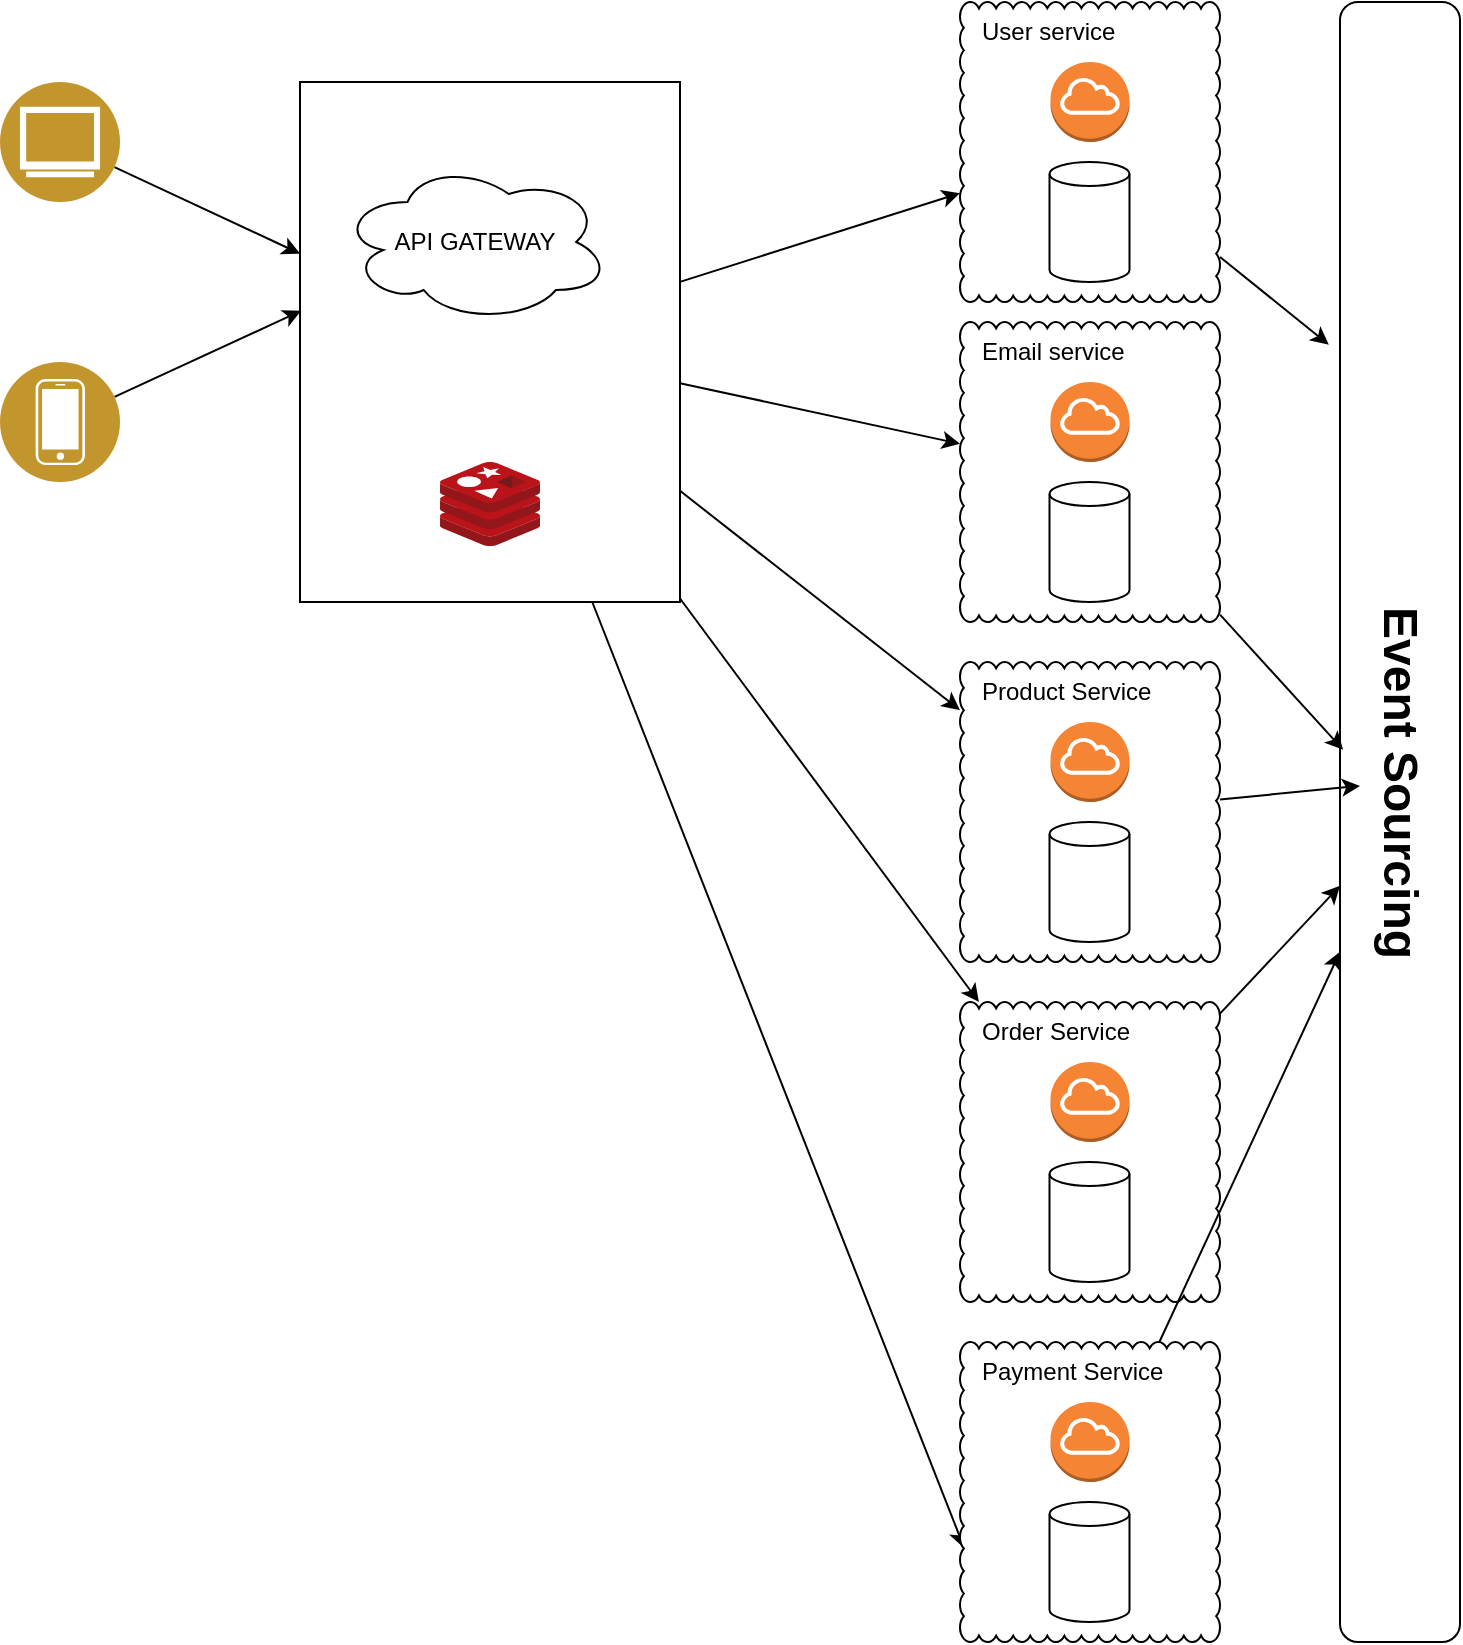 <mxfile>
    <diagram id="ZMSCtV-wzWuAzTgT9GH1" name="Page-1">
        <mxGraphModel dx="1180" dy="1036" grid="1" gridSize="10" guides="1" tooltips="1" connect="1" arrows="1" fold="1" page="1" pageScale="1" pageWidth="850" pageHeight="1100" math="0" shadow="0">
            <root>
                <mxCell id="0"/>
                <mxCell id="1" parent="0"/>
                <mxCell id="7" style="edgeStyle=none;html=1;" edge="1" parent="1" source="2" target="4">
                    <mxGeometry relative="1" as="geometry"/>
                </mxCell>
                <mxCell id="2" value="" style="aspect=fixed;perimeter=ellipsePerimeter;html=1;align=center;shadow=0;dashed=0;fontColor=#4277BB;labelBackgroundColor=#ffffff;fontSize=12;spacingTop=3;image;image=img/lib/ibm/users/browser.svg;" vertex="1" parent="1">
                    <mxGeometry x="60" y="80" width="60" height="60" as="geometry"/>
                </mxCell>
                <mxCell id="8" style="edgeStyle=none;html=1;entryX=0.003;entryY=0.44;entryDx=0;entryDy=0;entryPerimeter=0;" edge="1" parent="1" source="3" target="4">
                    <mxGeometry relative="1" as="geometry"/>
                </mxCell>
                <mxCell id="3" value="" style="aspect=fixed;perimeter=ellipsePerimeter;html=1;align=center;shadow=0;dashed=0;fontColor=#4277BB;labelBackgroundColor=#ffffff;fontSize=12;spacingTop=3;image;image=img/lib/ibm/users/device.svg;" vertex="1" parent="1">
                    <mxGeometry x="60" y="220" width="60" height="60" as="geometry"/>
                </mxCell>
                <mxCell id="49" style="edgeStyle=none;html=1;" edge="1" parent="1" source="4" target="10">
                    <mxGeometry relative="1" as="geometry"/>
                </mxCell>
                <mxCell id="50" style="edgeStyle=none;html=1;" edge="1" parent="1" source="4" target="17">
                    <mxGeometry relative="1" as="geometry"/>
                </mxCell>
                <mxCell id="51" style="edgeStyle=none;html=1;" edge="1" parent="1" source="4" target="22">
                    <mxGeometry relative="1" as="geometry"/>
                </mxCell>
                <mxCell id="52" style="edgeStyle=none;html=1;" edge="1" parent="1" source="4" target="27">
                    <mxGeometry relative="1" as="geometry"/>
                </mxCell>
                <mxCell id="53" style="edgeStyle=none;html=1;entryX=0.017;entryY=0.688;entryDx=0;entryDy=0;entryPerimeter=0;" edge="1" parent="1" source="4" target="32">
                    <mxGeometry relative="1" as="geometry"/>
                </mxCell>
                <mxCell id="4" value="" style="whiteSpace=wrap;html=1;" vertex="1" parent="1">
                    <mxGeometry x="210" y="80" width="190" height="260" as="geometry"/>
                </mxCell>
                <mxCell id="5" value="" style="sketch=0;aspect=fixed;html=1;points=[];align=center;image;fontSize=12;image=img/lib/mscae/Cache_Redis_Product.svg;" vertex="1" parent="1">
                    <mxGeometry x="280" y="270" width="50" height="42" as="geometry"/>
                </mxCell>
                <mxCell id="6" value="API GATEWAY" style="ellipse;shape=cloud;whiteSpace=wrap;html=1;" vertex="1" parent="1">
                    <mxGeometry x="230" y="120" width="135" height="80" as="geometry"/>
                </mxCell>
                <mxCell id="15" value="" style="group" vertex="1" connectable="0" parent="1">
                    <mxGeometry x="540" y="40" width="130" height="150" as="geometry"/>
                </mxCell>
                <mxCell id="10" value="" style="whiteSpace=wrap;html=1;shape=mxgraph.basic.cloud_rect" vertex="1" parent="15">
                    <mxGeometry width="130" height="150" as="geometry"/>
                </mxCell>
                <mxCell id="12" value="" style="outlineConnect=0;dashed=0;verticalLabelPosition=bottom;verticalAlign=top;align=center;html=1;shape=mxgraph.aws3.internet_gateway;fillColor=#F58534;gradientColor=none;" vertex="1" parent="15">
                    <mxGeometry x="45.25" y="30" width="39.5" height="40" as="geometry"/>
                </mxCell>
                <mxCell id="13" value="" style="shape=cylinder3;whiteSpace=wrap;html=1;boundedLbl=1;backgroundOutline=1;size=6;" vertex="1" parent="15">
                    <mxGeometry x="44.75" y="80" width="40" height="60" as="geometry"/>
                </mxCell>
                <mxCell id="14" value="User service" style="text;strokeColor=none;fillColor=none;align=left;verticalAlign=middle;spacingLeft=4;spacingRight=4;overflow=hidden;points=[[0,0.5],[1,0.5]];portConstraint=eastwest;rotatable=0;whiteSpace=wrap;html=1;" vertex="1" parent="15">
                    <mxGeometry x="4.75" width="80" height="30" as="geometry"/>
                </mxCell>
                <mxCell id="16" value="" style="group" vertex="1" connectable="0" parent="1">
                    <mxGeometry x="540" y="200" width="130" height="150" as="geometry"/>
                </mxCell>
                <mxCell id="17" value="" style="whiteSpace=wrap;html=1;shape=mxgraph.basic.cloud_rect" vertex="1" parent="16">
                    <mxGeometry width="130" height="150" as="geometry"/>
                </mxCell>
                <mxCell id="18" value="" style="outlineConnect=0;dashed=0;verticalLabelPosition=bottom;verticalAlign=top;align=center;html=1;shape=mxgraph.aws3.internet_gateway;fillColor=#F58534;gradientColor=none;" vertex="1" parent="16">
                    <mxGeometry x="45.25" y="30" width="39.5" height="40" as="geometry"/>
                </mxCell>
                <mxCell id="19" value="" style="shape=cylinder3;whiteSpace=wrap;html=1;boundedLbl=1;backgroundOutline=1;size=6;" vertex="1" parent="16">
                    <mxGeometry x="44.75" y="80" width="40" height="60" as="geometry"/>
                </mxCell>
                <mxCell id="20" value="Email service" style="text;strokeColor=none;fillColor=none;align=left;verticalAlign=middle;spacingLeft=4;spacingRight=4;overflow=hidden;points=[[0,0.5],[1,0.5]];portConstraint=eastwest;rotatable=0;whiteSpace=wrap;html=1;" vertex="1" parent="16">
                    <mxGeometry x="4.75" width="95.25" height="30" as="geometry"/>
                </mxCell>
                <mxCell id="21" value="" style="group" vertex="1" connectable="0" parent="1">
                    <mxGeometry x="540" y="370" width="130" height="150" as="geometry"/>
                </mxCell>
                <mxCell id="22" value="" style="whiteSpace=wrap;html=1;shape=mxgraph.basic.cloud_rect" vertex="1" parent="21">
                    <mxGeometry width="130" height="150" as="geometry"/>
                </mxCell>
                <mxCell id="23" value="" style="outlineConnect=0;dashed=0;verticalLabelPosition=bottom;verticalAlign=top;align=center;html=1;shape=mxgraph.aws3.internet_gateway;fillColor=#F58534;gradientColor=none;" vertex="1" parent="21">
                    <mxGeometry x="45.25" y="30" width="39.5" height="40" as="geometry"/>
                </mxCell>
                <mxCell id="24" value="" style="shape=cylinder3;whiteSpace=wrap;html=1;boundedLbl=1;backgroundOutline=1;size=6;" vertex="1" parent="21">
                    <mxGeometry x="44.75" y="80" width="40" height="60" as="geometry"/>
                </mxCell>
                <mxCell id="25" value="Product Service" style="text;strokeColor=none;fillColor=none;align=left;verticalAlign=middle;spacingLeft=4;spacingRight=4;overflow=hidden;points=[[0,0.5],[1,0.5]];portConstraint=eastwest;rotatable=0;whiteSpace=wrap;html=1;" vertex="1" parent="21">
                    <mxGeometry x="4.75" width="95.25" height="30" as="geometry"/>
                </mxCell>
                <mxCell id="26" value="" style="group" vertex="1" connectable="0" parent="1">
                    <mxGeometry x="540" y="540" width="130" height="150" as="geometry"/>
                </mxCell>
                <mxCell id="27" value="" style="whiteSpace=wrap;html=1;shape=mxgraph.basic.cloud_rect" vertex="1" parent="26">
                    <mxGeometry width="130" height="150" as="geometry"/>
                </mxCell>
                <mxCell id="28" value="" style="outlineConnect=0;dashed=0;verticalLabelPosition=bottom;verticalAlign=top;align=center;html=1;shape=mxgraph.aws3.internet_gateway;fillColor=#F58534;gradientColor=none;" vertex="1" parent="26">
                    <mxGeometry x="45.25" y="30" width="39.5" height="40" as="geometry"/>
                </mxCell>
                <mxCell id="29" value="" style="shape=cylinder3;whiteSpace=wrap;html=1;boundedLbl=1;backgroundOutline=1;size=6;" vertex="1" parent="26">
                    <mxGeometry x="44.75" y="80" width="40" height="60" as="geometry"/>
                </mxCell>
                <mxCell id="30" value="Order Service" style="text;strokeColor=none;fillColor=none;align=left;verticalAlign=middle;spacingLeft=4;spacingRight=4;overflow=hidden;points=[[0,0.5],[1,0.5]];portConstraint=eastwest;rotatable=0;whiteSpace=wrap;html=1;" vertex="1" parent="26">
                    <mxGeometry x="4.75" width="85.25" height="30" as="geometry"/>
                </mxCell>
                <mxCell id="31" value="" style="group" vertex="1" connectable="0" parent="1">
                    <mxGeometry x="540" y="710" width="130" height="150" as="geometry"/>
                </mxCell>
                <mxCell id="32" value="" style="whiteSpace=wrap;html=1;shape=mxgraph.basic.cloud_rect" vertex="1" parent="31">
                    <mxGeometry width="130" height="150" as="geometry"/>
                </mxCell>
                <mxCell id="33" value="" style="outlineConnect=0;dashed=0;verticalLabelPosition=bottom;verticalAlign=top;align=center;html=1;shape=mxgraph.aws3.internet_gateway;fillColor=#F58534;gradientColor=none;" vertex="1" parent="31">
                    <mxGeometry x="45.25" y="30" width="39.5" height="40" as="geometry"/>
                </mxCell>
                <mxCell id="34" value="" style="shape=cylinder3;whiteSpace=wrap;html=1;boundedLbl=1;backgroundOutline=1;size=6;" vertex="1" parent="31">
                    <mxGeometry x="44.75" y="80" width="40" height="60" as="geometry"/>
                </mxCell>
                <mxCell id="36" style="edgeStyle=none;html=1;" edge="1" parent="31" source="35" target="32">
                    <mxGeometry relative="1" as="geometry"/>
                </mxCell>
                <mxCell id="35" value="Payment Service" style="text;strokeColor=none;fillColor=none;align=left;verticalAlign=middle;spacingLeft=4;spacingRight=4;overflow=hidden;points=[[0,0.5],[1,0.5]];portConstraint=eastwest;rotatable=0;whiteSpace=wrap;html=1;" vertex="1" parent="31">
                    <mxGeometry x="4.75" width="105.25" height="30" as="geometry"/>
                </mxCell>
                <mxCell id="40" value="" style="rounded=1;whiteSpace=wrap;html=1;rotation=90;" vertex="1" parent="1">
                    <mxGeometry x="350" y="420" width="820" height="60" as="geometry"/>
                </mxCell>
                <mxCell id="43" value="Event Sourcing" style="text;strokeColor=none;fillColor=none;html=1;fontSize=24;fontStyle=1;verticalAlign=middle;align=center;rotation=90;" vertex="1" parent="1">
                    <mxGeometry x="710" y="410" width="100" height="40" as="geometry"/>
                </mxCell>
                <mxCell id="44" style="edgeStyle=none;html=1;entryX=0.209;entryY=1.093;entryDx=0;entryDy=0;entryPerimeter=0;" edge="1" parent="1" source="10" target="40">
                    <mxGeometry relative="1" as="geometry"/>
                </mxCell>
                <mxCell id="45" style="edgeStyle=none;html=1;entryX=0.456;entryY=0.974;entryDx=0;entryDy=0;entryPerimeter=0;" edge="1" parent="1" source="17" target="40">
                    <mxGeometry relative="1" as="geometry"/>
                </mxCell>
                <mxCell id="46" value="" style="edgeStyle=none;html=1;" edge="1" parent="1" source="22" target="43">
                    <mxGeometry relative="1" as="geometry"/>
                </mxCell>
                <mxCell id="47" value="" style="edgeStyle=none;html=1;" edge="1" parent="1" source="27" target="40">
                    <mxGeometry relative="1" as="geometry"/>
                </mxCell>
                <mxCell id="48" value="" style="edgeStyle=none;html=1;" edge="1" parent="1" source="32" target="40">
                    <mxGeometry relative="1" as="geometry"/>
                </mxCell>
            </root>
        </mxGraphModel>
    </diagram>
</mxfile>